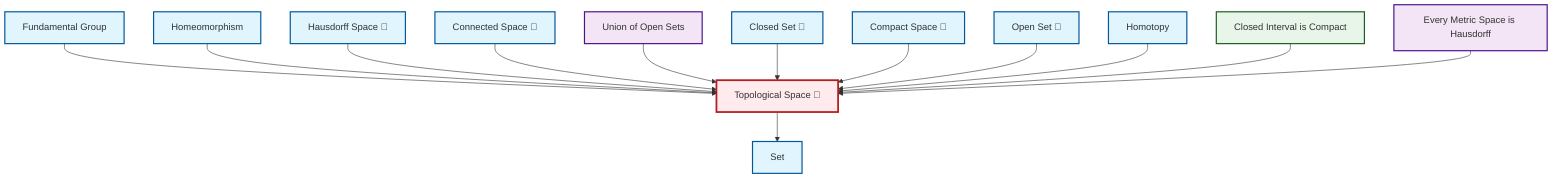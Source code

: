 graph TD
    classDef definition fill:#e1f5fe,stroke:#01579b,stroke-width:2px
    classDef theorem fill:#f3e5f5,stroke:#4a148c,stroke-width:2px
    classDef axiom fill:#fff3e0,stroke:#e65100,stroke-width:2px
    classDef example fill:#e8f5e9,stroke:#1b5e20,stroke-width:2px
    classDef current fill:#ffebee,stroke:#b71c1c,stroke-width:3px
    def-connected["Connected Space 📝"]:::definition
    def-homotopy["Homotopy"]:::definition
    thm-union-open-sets["Union of Open Sets"]:::theorem
    def-homeomorphism["Homeomorphism"]:::definition
    def-hausdorff["Hausdorff Space 📝"]:::definition
    thm-metric-hausdorff["Every Metric Space is Hausdorff"]:::theorem
    def-compact["Compact Space 📝"]:::definition
    def-fundamental-group["Fundamental Group"]:::definition
    def-set["Set"]:::definition
    def-closed-set["Closed Set 📝"]:::definition
    ex-closed-interval-compact["Closed Interval is Compact"]:::example
    def-open-set["Open Set 📝"]:::definition
    def-topological-space["Topological Space 📝"]:::definition
    def-fundamental-group --> def-topological-space
    def-homeomorphism --> def-topological-space
    def-hausdorff --> def-topological-space
    def-connected --> def-topological-space
    def-topological-space --> def-set
    thm-union-open-sets --> def-topological-space
    def-closed-set --> def-topological-space
    def-compact --> def-topological-space
    def-open-set --> def-topological-space
    def-homotopy --> def-topological-space
    ex-closed-interval-compact --> def-topological-space
    thm-metric-hausdorff --> def-topological-space
    class def-topological-space current
